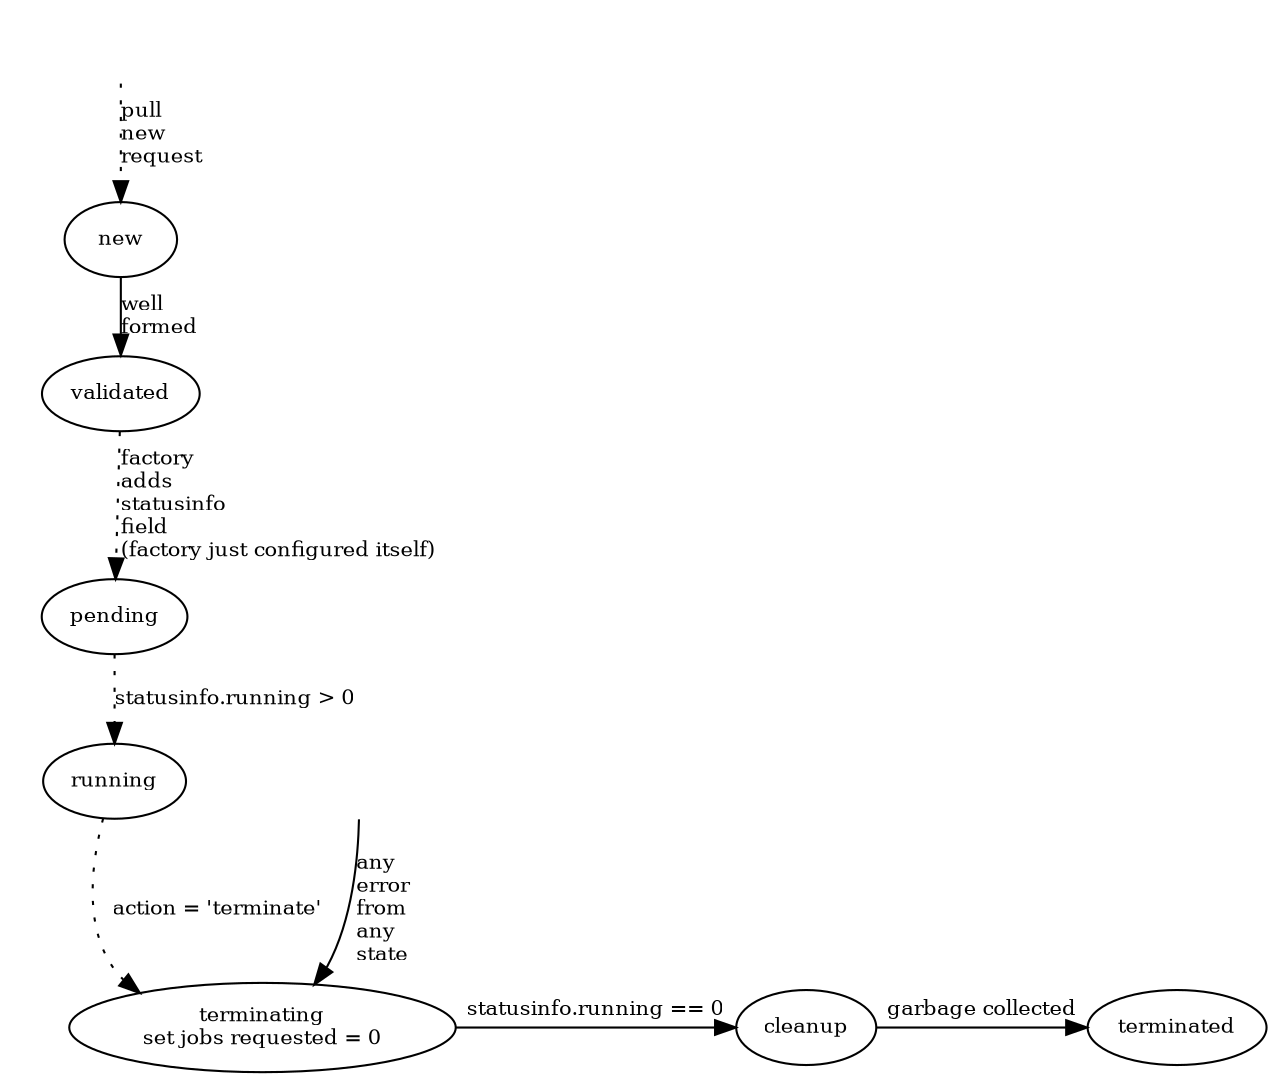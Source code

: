 digraph requests {
    compound = true;
    #concentrate = true;
    ratio = compress;
    size="20";
    #rankdir="LR";

    ranksep = 0.15;
    nodesep = 0.15;

    node [fontsize=10]
    edge [fontsize=10];

    infoservice [shape = none ][ label = "" ];

    subgraph cluster_configstates {
        style = invis;
        new;
        validated;
        pending;
    }

    subgraph cluster_runningstates {
        style = invis;
        running;
    }

    subgraph cluster_endingstates {
        style = invis;
        terminating [ label = "terminating\nset jobs requested = 0"];
        cleanup;
        terminated;

        terminating_all [shape = none][ label = ""]
    }

    {rank=same cleanup terminating terminated}

    infoservice -> new [ style = dotted ][ label = "pull\lnew\lrequest\l" ];

    new -> validated   [ label = "well\lformed" ];

    validated -> pending  [ label = "factory\ladds\lstatusinfo\lfield\l(factory just configured itself)" ][ style = dotted ];

    pending    -> running     [ label = "statusinfo.running > 0" ][ style = dotted ];

    running    -> terminating [ label = "action = 'terminate'" ][ style = dotted ];


    terminating -> cleanup     [ label = "statusinfo.running == 0" ];

    cleanup     -> terminated  [ label = "garbage collected" ];


    terminating_all -> terminating [ label ="any\lerror\lfrom\lany\lstate\l" ];
}
